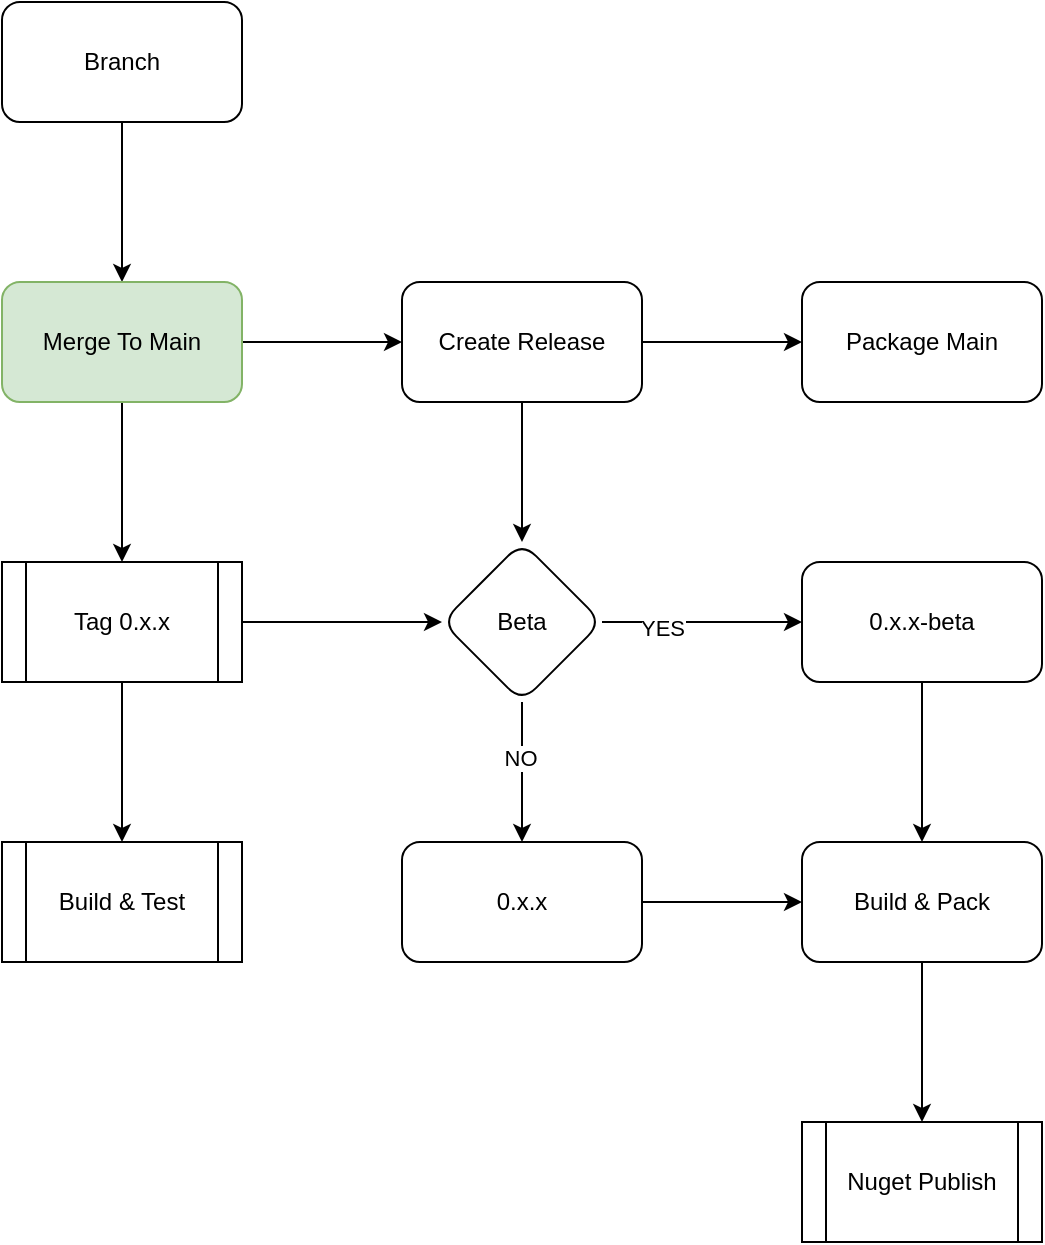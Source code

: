<mxfile version="24.6.4" type="device">
  <diagram name="Page-1" id="GFN0_0JCuj6z-RcKJ89g">
    <mxGraphModel dx="1114" dy="1027" grid="1" gridSize="10" guides="1" tooltips="1" connect="1" arrows="1" fold="1" page="1" pageScale="1" pageWidth="827" pageHeight="1169" math="0" shadow="0">
      <root>
        <mxCell id="0" />
        <mxCell id="1" parent="0" />
        <mxCell id="LFqnk9nkdSTqmerXbt5j-3" value="" style="edgeStyle=orthogonalEdgeStyle;rounded=0;orthogonalLoop=1;jettySize=auto;html=1;" edge="1" parent="1" source="LFqnk9nkdSTqmerXbt5j-1" target="LFqnk9nkdSTqmerXbt5j-2">
          <mxGeometry relative="1" as="geometry" />
        </mxCell>
        <mxCell id="LFqnk9nkdSTqmerXbt5j-1" value="Branch" style="rounded=1;whiteSpace=wrap;html=1;" vertex="1" parent="1">
          <mxGeometry x="80" y="320" width="120" height="60" as="geometry" />
        </mxCell>
        <mxCell id="LFqnk9nkdSTqmerXbt5j-5" value="" style="edgeStyle=orthogonalEdgeStyle;rounded=0;orthogonalLoop=1;jettySize=auto;html=1;" edge="1" parent="1" source="LFqnk9nkdSTqmerXbt5j-2" target="LFqnk9nkdSTqmerXbt5j-4">
          <mxGeometry relative="1" as="geometry" />
        </mxCell>
        <mxCell id="LFqnk9nkdSTqmerXbt5j-9" value="" style="edgeStyle=orthogonalEdgeStyle;rounded=0;orthogonalLoop=1;jettySize=auto;html=1;" edge="1" parent="1" source="LFqnk9nkdSTqmerXbt5j-2" target="LFqnk9nkdSTqmerXbt5j-8">
          <mxGeometry relative="1" as="geometry" />
        </mxCell>
        <mxCell id="LFqnk9nkdSTqmerXbt5j-2" value="Merge To Main" style="rounded=1;whiteSpace=wrap;html=1;fillColor=#d5e8d4;strokeColor=#82b366;" vertex="1" parent="1">
          <mxGeometry x="80" y="460" width="120" height="60" as="geometry" />
        </mxCell>
        <mxCell id="LFqnk9nkdSTqmerXbt5j-7" value="" style="edgeStyle=orthogonalEdgeStyle;rounded=0;orthogonalLoop=1;jettySize=auto;html=1;" edge="1" parent="1" source="LFqnk9nkdSTqmerXbt5j-4" target="LFqnk9nkdSTqmerXbt5j-6">
          <mxGeometry relative="1" as="geometry" />
        </mxCell>
        <mxCell id="LFqnk9nkdSTqmerXbt5j-14" value="" style="edgeStyle=orthogonalEdgeStyle;rounded=0;orthogonalLoop=1;jettySize=auto;html=1;" edge="1" parent="1" source="LFqnk9nkdSTqmerXbt5j-4" target="LFqnk9nkdSTqmerXbt5j-12">
          <mxGeometry relative="1" as="geometry" />
        </mxCell>
        <mxCell id="LFqnk9nkdSTqmerXbt5j-4" value="Tag 0.x.x" style="shape=process;whiteSpace=wrap;html=1;backgroundOutline=1;" vertex="1" parent="1">
          <mxGeometry x="80" y="600" width="120" height="60" as="geometry" />
        </mxCell>
        <mxCell id="LFqnk9nkdSTqmerXbt5j-6" value="Build &amp;amp; Test" style="shape=process;whiteSpace=wrap;html=1;backgroundOutline=1;" vertex="1" parent="1">
          <mxGeometry x="80" y="740" width="120" height="60" as="geometry" />
        </mxCell>
        <mxCell id="LFqnk9nkdSTqmerXbt5j-11" value="" style="edgeStyle=orthogonalEdgeStyle;rounded=0;orthogonalLoop=1;jettySize=auto;html=1;" edge="1" parent="1" source="LFqnk9nkdSTqmerXbt5j-8" target="LFqnk9nkdSTqmerXbt5j-10">
          <mxGeometry relative="1" as="geometry" />
        </mxCell>
        <mxCell id="LFqnk9nkdSTqmerXbt5j-13" value="" style="edgeStyle=orthogonalEdgeStyle;rounded=0;orthogonalLoop=1;jettySize=auto;html=1;" edge="1" parent="1" source="LFqnk9nkdSTqmerXbt5j-8" target="LFqnk9nkdSTqmerXbt5j-12">
          <mxGeometry relative="1" as="geometry" />
        </mxCell>
        <mxCell id="LFqnk9nkdSTqmerXbt5j-8" value="Create Release" style="rounded=1;whiteSpace=wrap;html=1;" vertex="1" parent="1">
          <mxGeometry x="280" y="460" width="120" height="60" as="geometry" />
        </mxCell>
        <mxCell id="LFqnk9nkdSTqmerXbt5j-10" value="Package Main" style="rounded=1;whiteSpace=wrap;html=1;" vertex="1" parent="1">
          <mxGeometry x="480" y="460" width="120" height="60" as="geometry" />
        </mxCell>
        <mxCell id="LFqnk9nkdSTqmerXbt5j-16" value="" style="edgeStyle=orthogonalEdgeStyle;rounded=0;orthogonalLoop=1;jettySize=auto;html=1;" edge="1" parent="1" source="LFqnk9nkdSTqmerXbt5j-12" target="LFqnk9nkdSTqmerXbt5j-15">
          <mxGeometry relative="1" as="geometry" />
        </mxCell>
        <mxCell id="LFqnk9nkdSTqmerXbt5j-17" value="YES" style="edgeLabel;html=1;align=center;verticalAlign=middle;resizable=0;points=[];" vertex="1" connectable="0" parent="LFqnk9nkdSTqmerXbt5j-16">
          <mxGeometry x="-0.4" y="-3" relative="1" as="geometry">
            <mxPoint as="offset" />
          </mxGeometry>
        </mxCell>
        <mxCell id="LFqnk9nkdSTqmerXbt5j-19" value="" style="edgeStyle=orthogonalEdgeStyle;rounded=0;orthogonalLoop=1;jettySize=auto;html=1;" edge="1" parent="1" source="LFqnk9nkdSTqmerXbt5j-12" target="LFqnk9nkdSTqmerXbt5j-18">
          <mxGeometry relative="1" as="geometry" />
        </mxCell>
        <mxCell id="LFqnk9nkdSTqmerXbt5j-20" value="NO" style="edgeLabel;html=1;align=center;verticalAlign=middle;resizable=0;points=[];" vertex="1" connectable="0" parent="LFqnk9nkdSTqmerXbt5j-19">
          <mxGeometry x="-0.2" y="-1" relative="1" as="geometry">
            <mxPoint as="offset" />
          </mxGeometry>
        </mxCell>
        <mxCell id="LFqnk9nkdSTqmerXbt5j-12" value="Beta" style="rhombus;whiteSpace=wrap;html=1;rounded=1;" vertex="1" parent="1">
          <mxGeometry x="300" y="590" width="80" height="80" as="geometry" />
        </mxCell>
        <mxCell id="LFqnk9nkdSTqmerXbt5j-25" value="" style="edgeStyle=orthogonalEdgeStyle;rounded=0;orthogonalLoop=1;jettySize=auto;html=1;" edge="1" parent="1" source="LFqnk9nkdSTqmerXbt5j-15" target="LFqnk9nkdSTqmerXbt5j-22">
          <mxGeometry relative="1" as="geometry" />
        </mxCell>
        <mxCell id="LFqnk9nkdSTqmerXbt5j-15" value="0.x.x-beta" style="whiteSpace=wrap;html=1;rounded=1;" vertex="1" parent="1">
          <mxGeometry x="480" y="600" width="120" height="60" as="geometry" />
        </mxCell>
        <mxCell id="LFqnk9nkdSTqmerXbt5j-24" value="" style="edgeStyle=orthogonalEdgeStyle;rounded=0;orthogonalLoop=1;jettySize=auto;html=1;" edge="1" parent="1" source="LFqnk9nkdSTqmerXbt5j-18" target="LFqnk9nkdSTqmerXbt5j-22">
          <mxGeometry relative="1" as="geometry" />
        </mxCell>
        <mxCell id="LFqnk9nkdSTqmerXbt5j-18" value="0.x.x" style="whiteSpace=wrap;html=1;rounded=1;" vertex="1" parent="1">
          <mxGeometry x="280" y="740" width="120" height="60" as="geometry" />
        </mxCell>
        <mxCell id="LFqnk9nkdSTqmerXbt5j-26" value="" style="edgeStyle=orthogonalEdgeStyle;rounded=0;orthogonalLoop=1;jettySize=auto;html=1;" edge="1" parent="1" source="LFqnk9nkdSTqmerXbt5j-22" target="LFqnk9nkdSTqmerXbt5j-23">
          <mxGeometry relative="1" as="geometry" />
        </mxCell>
        <mxCell id="LFqnk9nkdSTqmerXbt5j-22" value="Build &amp;amp; Pack" style="rounded=1;whiteSpace=wrap;html=1;" vertex="1" parent="1">
          <mxGeometry x="480" y="740" width="120" height="60" as="geometry" />
        </mxCell>
        <mxCell id="LFqnk9nkdSTqmerXbt5j-23" value="Nuget Publish" style="shape=process;whiteSpace=wrap;html=1;backgroundOutline=1;" vertex="1" parent="1">
          <mxGeometry x="480" y="880" width="120" height="60" as="geometry" />
        </mxCell>
      </root>
    </mxGraphModel>
  </diagram>
</mxfile>
